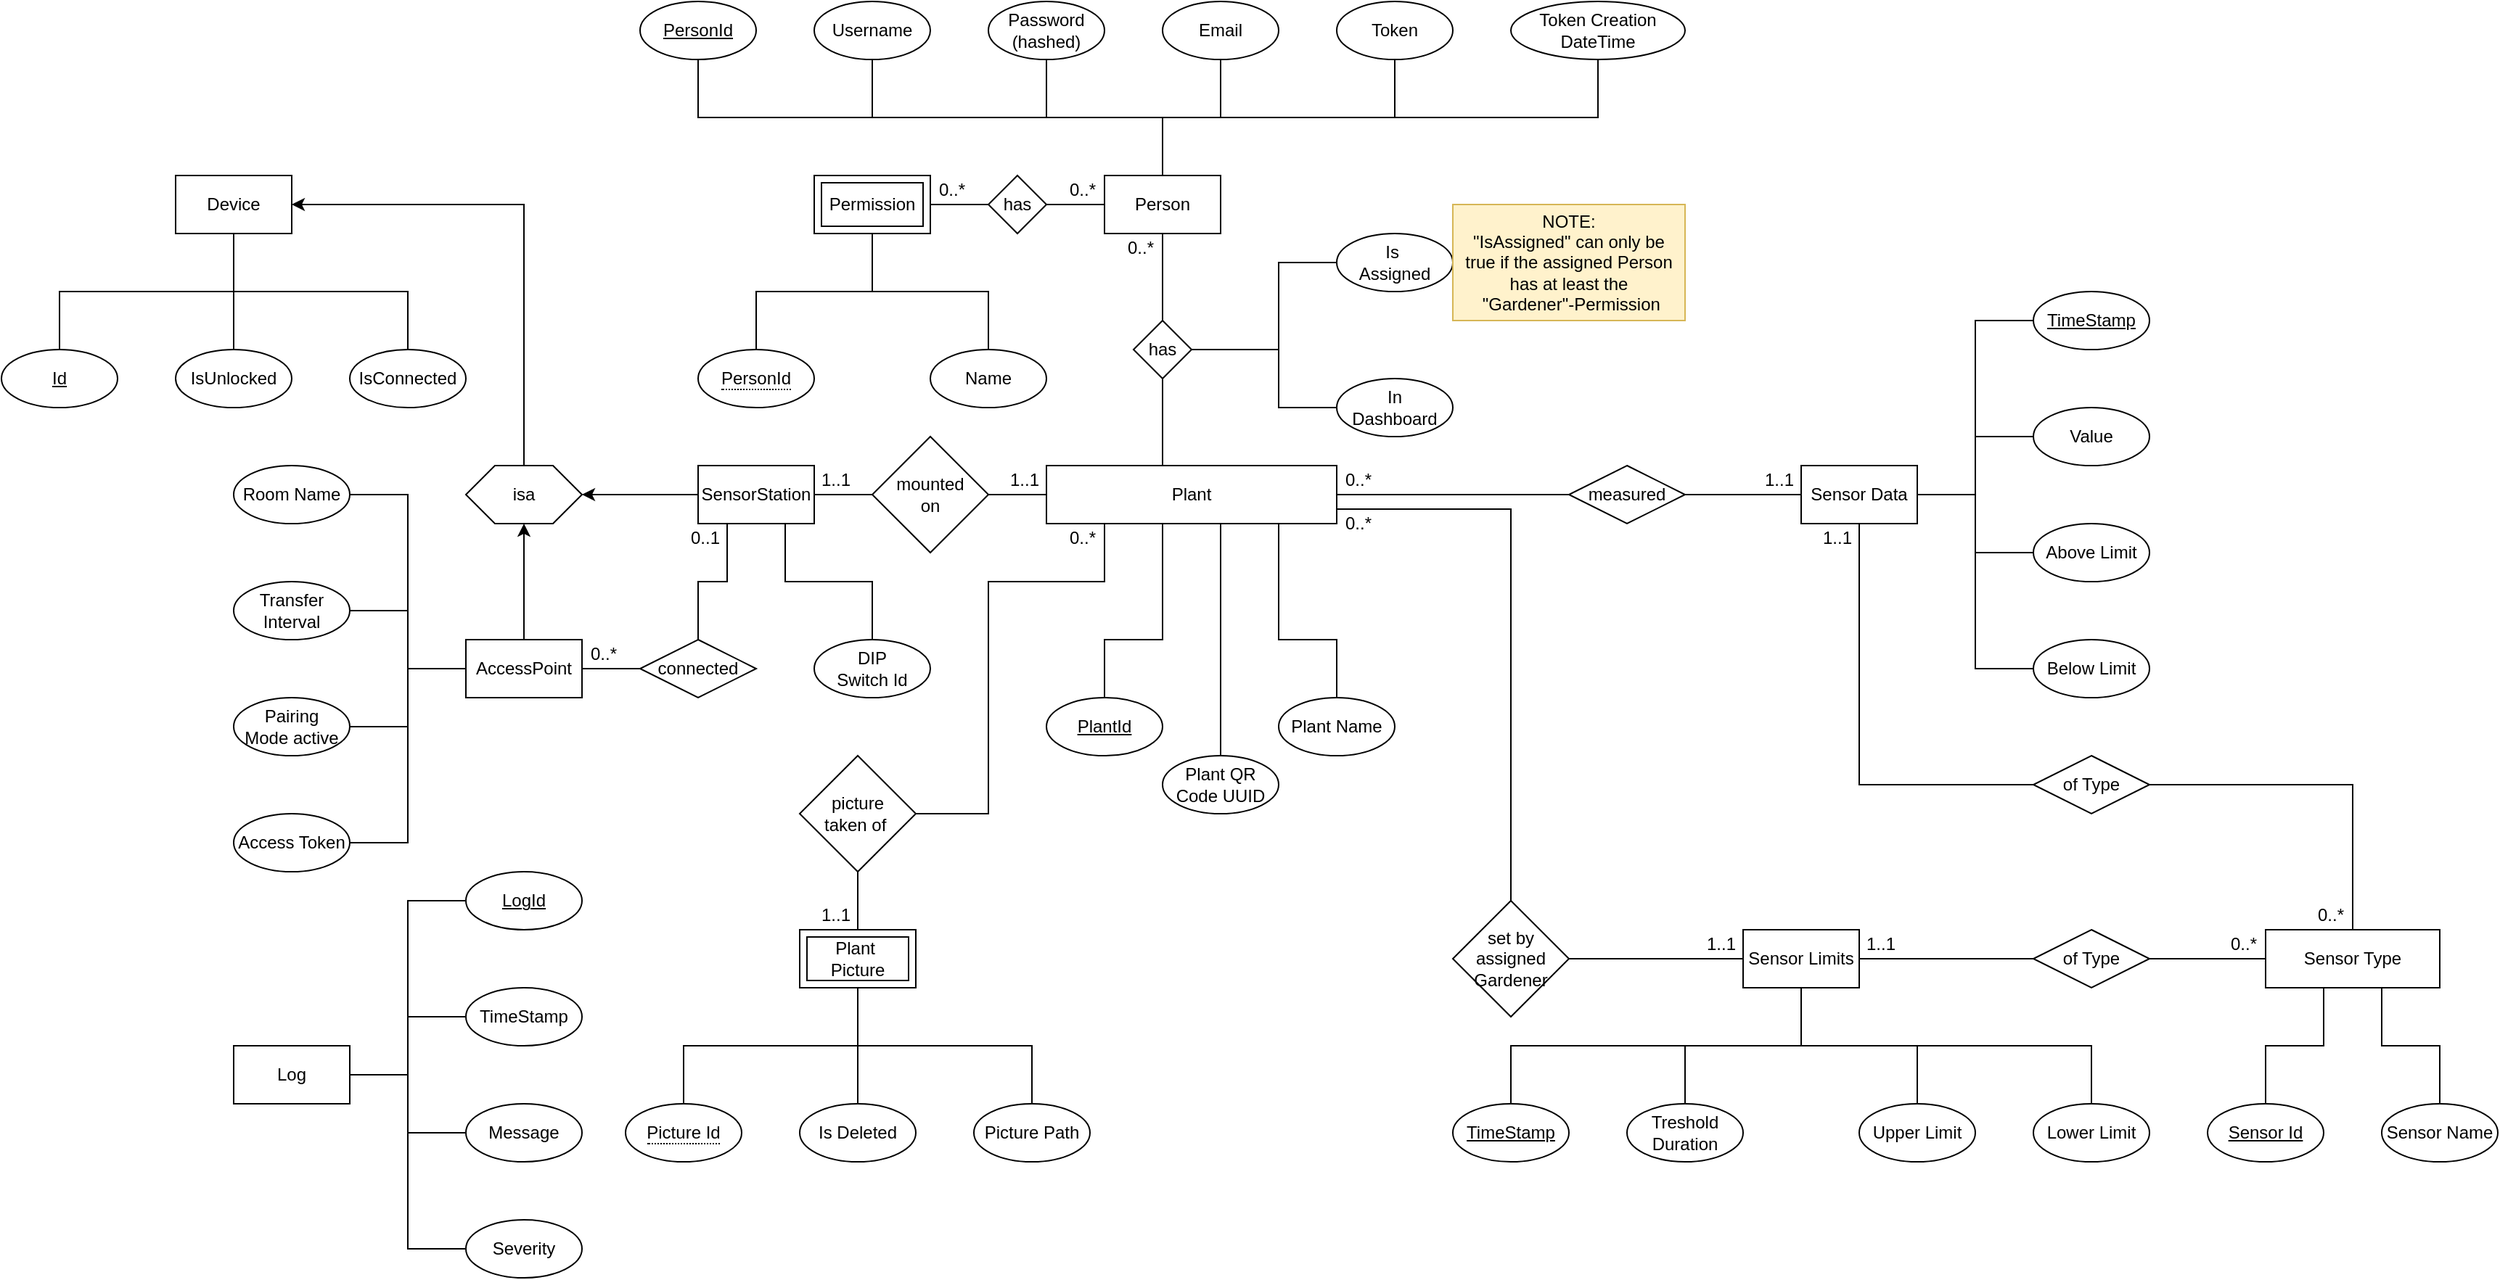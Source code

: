 <mxfile version="21.1.1" type="device">
  <diagram name="Seite-1" id="lxS8BS4AodN4LzezQ3yk">
    <mxGraphModel dx="3413" dy="1165" grid="1" gridSize="10" guides="1" tooltips="1" connect="1" arrows="1" fold="1" page="1" pageScale="1" pageWidth="1169" pageHeight="827" math="0" shadow="0">
      <root>
        <mxCell id="0" />
        <mxCell id="1" parent="0" />
        <mxCell id="h1ARGc5JBi5UPweIYLXY-11" style="edgeStyle=orthogonalEdgeStyle;rounded=0;orthogonalLoop=1;jettySize=auto;html=1;endArrow=none;endFill=0;" parent="1" source="h1ARGc5JBi5UPweIYLXY-1" target="h1ARGc5JBi5UPweIYLXY-2" edge="1">
          <mxGeometry relative="1" as="geometry">
            <Array as="points">
              <mxPoint x="400" y="160" />
              <mxPoint x="80" y="160" />
            </Array>
          </mxGeometry>
        </mxCell>
        <mxCell id="h1ARGc5JBi5UPweIYLXY-12" style="edgeStyle=orthogonalEdgeStyle;rounded=0;orthogonalLoop=1;jettySize=auto;html=1;endArrow=none;endFill=0;" parent="1" source="h1ARGc5JBi5UPweIYLXY-1" target="h1ARGc5JBi5UPweIYLXY-9" edge="1">
          <mxGeometry relative="1" as="geometry">
            <Array as="points">
              <mxPoint x="400" y="160" />
              <mxPoint x="200" y="160" />
            </Array>
          </mxGeometry>
        </mxCell>
        <mxCell id="h1ARGc5JBi5UPweIYLXY-13" style="edgeStyle=orthogonalEdgeStyle;rounded=0;orthogonalLoop=1;jettySize=auto;html=1;endArrow=none;endFill=0;" parent="1" source="h1ARGc5JBi5UPweIYLXY-1" target="h1ARGc5JBi5UPweIYLXY-10" edge="1">
          <mxGeometry relative="1" as="geometry" />
        </mxCell>
        <mxCell id="h1ARGc5JBi5UPweIYLXY-14" style="edgeStyle=orthogonalEdgeStyle;rounded=0;orthogonalLoop=1;jettySize=auto;html=1;endArrow=none;endFill=0;" parent="1" source="h1ARGc5JBi5UPweIYLXY-1" target="h1ARGc5JBi5UPweIYLXY-4" edge="1">
          <mxGeometry relative="1" as="geometry">
            <Array as="points">
              <mxPoint x="400" y="160" />
              <mxPoint x="560" y="160" />
            </Array>
          </mxGeometry>
        </mxCell>
        <mxCell id="h1ARGc5JBi5UPweIYLXY-15" style="edgeStyle=orthogonalEdgeStyle;rounded=0;orthogonalLoop=1;jettySize=auto;html=1;endArrow=none;endFill=0;" parent="1" source="h1ARGc5JBi5UPweIYLXY-1" target="h1ARGc5JBi5UPweIYLXY-5" edge="1">
          <mxGeometry relative="1" as="geometry">
            <Array as="points">
              <mxPoint x="400" y="160" />
              <mxPoint x="700" y="160" />
            </Array>
          </mxGeometry>
        </mxCell>
        <mxCell id="h1ARGc5JBi5UPweIYLXY-20" style="edgeStyle=orthogonalEdgeStyle;rounded=0;orthogonalLoop=1;jettySize=auto;html=1;endArrow=none;endFill=0;" parent="1" source="h1ARGc5JBi5UPweIYLXY-1" target="h1ARGc5JBi5UPweIYLXY-19" edge="1">
          <mxGeometry relative="1" as="geometry" />
        </mxCell>
        <mxCell id="h1ARGc5JBi5UPweIYLXY-63" style="edgeStyle=orthogonalEdgeStyle;rounded=0;orthogonalLoop=1;jettySize=auto;html=1;endArrow=none;endFill=0;" parent="1" source="h1ARGc5JBi5UPweIYLXY-1" target="h1ARGc5JBi5UPweIYLXY-62" edge="1">
          <mxGeometry relative="1" as="geometry" />
        </mxCell>
        <mxCell id="h1ARGc5JBi5UPweIYLXY-70" style="edgeStyle=orthogonalEdgeStyle;rounded=0;orthogonalLoop=1;jettySize=auto;html=1;endArrow=none;endFill=0;" parent="1" source="h1ARGc5JBi5UPweIYLXY-1" target="h1ARGc5JBi5UPweIYLXY-69" edge="1">
          <mxGeometry relative="1" as="geometry" />
        </mxCell>
        <mxCell id="h1ARGc5JBi5UPweIYLXY-1" value="Person" style="whiteSpace=wrap;html=1;align=center;" parent="1" vertex="1">
          <mxGeometry x="360" y="200" width="80" height="40" as="geometry" />
        </mxCell>
        <mxCell id="h1ARGc5JBi5UPweIYLXY-2" value="PersonId" style="ellipse;whiteSpace=wrap;html=1;align=center;fontStyle=4;" parent="1" vertex="1">
          <mxGeometry x="40" y="80" width="80" height="40" as="geometry" />
        </mxCell>
        <mxCell id="h1ARGc5JBi5UPweIYLXY-4" value="Token" style="ellipse;whiteSpace=wrap;html=1;align=center;" parent="1" vertex="1">
          <mxGeometry x="520" y="80" width="80" height="40" as="geometry" />
        </mxCell>
        <mxCell id="h1ARGc5JBi5UPweIYLXY-5" value="Token Creation&lt;br&gt;DateTime" style="ellipse;whiteSpace=wrap;html=1;align=center;" parent="1" vertex="1">
          <mxGeometry x="640" y="80" width="120" height="40" as="geometry" />
        </mxCell>
        <mxCell id="h1ARGc5JBi5UPweIYLXY-9" value="Username" style="ellipse;whiteSpace=wrap;html=1;align=center;" parent="1" vertex="1">
          <mxGeometry x="160" y="80" width="80" height="40" as="geometry" />
        </mxCell>
        <mxCell id="h1ARGc5JBi5UPweIYLXY-10" value="Password&lt;br&gt;(hashed)" style="ellipse;whiteSpace=wrap;html=1;align=center;" parent="1" vertex="1">
          <mxGeometry x="280" y="80" width="80" height="40" as="geometry" />
        </mxCell>
        <mxCell id="h1ARGc5JBi5UPweIYLXY-24" style="edgeStyle=orthogonalEdgeStyle;rounded=0;orthogonalLoop=1;jettySize=auto;html=1;endArrow=none;endFill=0;" parent="1" source="h1ARGc5JBi5UPweIYLXY-18" target="h1ARGc5JBi5UPweIYLXY-22" edge="1">
          <mxGeometry relative="1" as="geometry" />
        </mxCell>
        <mxCell id="h1ARGc5JBi5UPweIYLXY-25" style="edgeStyle=orthogonalEdgeStyle;rounded=0;orthogonalLoop=1;jettySize=auto;html=1;endArrow=none;endFill=0;" parent="1" source="h1ARGc5JBi5UPweIYLXY-18" target="h1ARGc5JBi5UPweIYLXY-23" edge="1">
          <mxGeometry relative="1" as="geometry" />
        </mxCell>
        <mxCell id="h1ARGc5JBi5UPweIYLXY-18" value="Permission" style="shape=ext;margin=3;double=1;whiteSpace=wrap;html=1;align=center;" parent="1" vertex="1">
          <mxGeometry x="160" y="200" width="80" height="40" as="geometry" />
        </mxCell>
        <mxCell id="h1ARGc5JBi5UPweIYLXY-21" style="edgeStyle=orthogonalEdgeStyle;rounded=0;orthogonalLoop=1;jettySize=auto;html=1;endArrow=none;endFill=0;" parent="1" source="h1ARGc5JBi5UPweIYLXY-19" target="h1ARGc5JBi5UPweIYLXY-18" edge="1">
          <mxGeometry relative="1" as="geometry" />
        </mxCell>
        <mxCell id="h1ARGc5JBi5UPweIYLXY-19" value="has" style="shape=rhombus;perimeter=rhombusPerimeter;whiteSpace=wrap;html=1;align=center;" parent="1" vertex="1">
          <mxGeometry x="280" y="200" width="40" height="40" as="geometry" />
        </mxCell>
        <mxCell id="h1ARGc5JBi5UPweIYLXY-22" value="&lt;span style=&quot;border-bottom: 1px dotted&quot;&gt;PersonId&lt;/span&gt;" style="ellipse;whiteSpace=wrap;html=1;align=center;" parent="1" vertex="1">
          <mxGeometry x="80" y="320" width="80" height="40" as="geometry" />
        </mxCell>
        <mxCell id="h1ARGc5JBi5UPweIYLXY-23" value="Name" style="ellipse;whiteSpace=wrap;html=1;align=center;" parent="1" vertex="1">
          <mxGeometry x="240" y="320" width="80" height="40" as="geometry" />
        </mxCell>
        <mxCell id="h1ARGc5JBi5UPweIYLXY-26" value="0..*" style="text;html=1;strokeColor=none;fillColor=none;align=center;verticalAlign=middle;whiteSpace=wrap;rounded=0;" parent="1" vertex="1">
          <mxGeometry x="240" y="200" width="30" height="20" as="geometry" />
        </mxCell>
        <mxCell id="h1ARGc5JBi5UPweIYLXY-27" value="0..*" style="text;html=1;strokeColor=none;fillColor=none;align=center;verticalAlign=middle;whiteSpace=wrap;rounded=0;" parent="1" vertex="1">
          <mxGeometry x="330" y="200" width="30" height="20" as="geometry" />
        </mxCell>
        <mxCell id="h1ARGc5JBi5UPweIYLXY-32" style="edgeStyle=orthogonalEdgeStyle;rounded=0;orthogonalLoop=1;jettySize=auto;html=1;endArrow=none;endFill=0;" parent="1" source="h1ARGc5JBi5UPweIYLXY-28" target="h1ARGc5JBi5UPweIYLXY-31" edge="1">
          <mxGeometry relative="1" as="geometry">
            <Array as="points">
              <mxPoint x="-120" y="820" />
              <mxPoint x="-120" y="700" />
            </Array>
          </mxGeometry>
        </mxCell>
        <mxCell id="h1ARGc5JBi5UPweIYLXY-33" style="edgeStyle=orthogonalEdgeStyle;rounded=0;orthogonalLoop=1;jettySize=auto;html=1;endArrow=none;endFill=0;" parent="1" source="h1ARGc5JBi5UPweIYLXY-28" target="h1ARGc5JBi5UPweIYLXY-29" edge="1">
          <mxGeometry relative="1" as="geometry" />
        </mxCell>
        <mxCell id="h1ARGc5JBi5UPweIYLXY-36" style="edgeStyle=orthogonalEdgeStyle;rounded=0;orthogonalLoop=1;jettySize=auto;html=1;endArrow=none;endFill=0;" parent="1" source="h1ARGc5JBi5UPweIYLXY-28" target="h1ARGc5JBi5UPweIYLXY-34" edge="1">
          <mxGeometry relative="1" as="geometry" />
        </mxCell>
        <mxCell id="h1ARGc5JBi5UPweIYLXY-37" style="edgeStyle=orthogonalEdgeStyle;rounded=0;orthogonalLoop=1;jettySize=auto;html=1;endArrow=none;endFill=0;" parent="1" source="h1ARGc5JBi5UPweIYLXY-28" target="h1ARGc5JBi5UPweIYLXY-35" edge="1">
          <mxGeometry relative="1" as="geometry">
            <Array as="points">
              <mxPoint x="-120" y="820" />
              <mxPoint x="-120" y="940" />
            </Array>
          </mxGeometry>
        </mxCell>
        <mxCell id="h1ARGc5JBi5UPweIYLXY-28" value="Log" style="whiteSpace=wrap;html=1;align=center;" parent="1" vertex="1">
          <mxGeometry x="-240" y="800" width="80" height="40" as="geometry" />
        </mxCell>
        <mxCell id="h1ARGc5JBi5UPweIYLXY-29" value="TimeStamp" style="ellipse;whiteSpace=wrap;html=1;align=center;" parent="1" vertex="1">
          <mxGeometry x="-80" y="760" width="80" height="40" as="geometry" />
        </mxCell>
        <mxCell id="h1ARGc5JBi5UPweIYLXY-31" value="LogId" style="ellipse;whiteSpace=wrap;html=1;align=center;fontStyle=4;" parent="1" vertex="1">
          <mxGeometry x="-80" y="680" width="80" height="40" as="geometry" />
        </mxCell>
        <mxCell id="h1ARGc5JBi5UPweIYLXY-34" value="Message" style="ellipse;whiteSpace=wrap;html=1;align=center;" parent="1" vertex="1">
          <mxGeometry x="-80" y="840" width="80" height="40" as="geometry" />
        </mxCell>
        <mxCell id="h1ARGc5JBi5UPweIYLXY-35" value="Severity" style="ellipse;whiteSpace=wrap;html=1;align=center;" parent="1" vertex="1">
          <mxGeometry x="-80" y="920" width="80" height="40" as="geometry" />
        </mxCell>
        <mxCell id="h1ARGc5JBi5UPweIYLXY-109" style="edgeStyle=orthogonalEdgeStyle;rounded=0;orthogonalLoop=1;jettySize=auto;html=1;" parent="1" source="h1ARGc5JBi5UPweIYLXY-39" target="h1ARGc5JBi5UPweIYLXY-99" edge="1">
          <mxGeometry relative="1" as="geometry">
            <Array as="points">
              <mxPoint x="-40" y="540" />
              <mxPoint x="-40" y="540" />
            </Array>
          </mxGeometry>
        </mxCell>
        <mxCell id="h1ARGc5JBi5UPweIYLXY-132" style="edgeStyle=orthogonalEdgeStyle;rounded=0;orthogonalLoop=1;jettySize=auto;html=1;endArrow=none;endFill=0;" parent="1" source="h1ARGc5JBi5UPweIYLXY-39" target="h1ARGc5JBi5UPweIYLXY-131" edge="1">
          <mxGeometry relative="1" as="geometry">
            <Array as="points">
              <mxPoint x="-120" y="540" />
              <mxPoint x="-120" y="420" />
            </Array>
          </mxGeometry>
        </mxCell>
        <mxCell id="Ecq4Yy1oojLo3dx7XNTh-6" style="edgeStyle=orthogonalEdgeStyle;rounded=0;orthogonalLoop=1;jettySize=auto;html=1;endArrow=none;endFill=0;" edge="1" parent="1" source="h1ARGc5JBi5UPweIYLXY-39" target="Ecq4Yy1oojLo3dx7XNTh-5">
          <mxGeometry relative="1" as="geometry">
            <Array as="points">
              <mxPoint x="-120" y="540" />
              <mxPoint x="-120" y="660" />
            </Array>
          </mxGeometry>
        </mxCell>
        <mxCell id="h1ARGc5JBi5UPweIYLXY-39" value="AccessPoint" style="whiteSpace=wrap;html=1;align=center;" parent="1" vertex="1">
          <mxGeometry x="-80" y="520" width="80" height="40" as="geometry" />
        </mxCell>
        <mxCell id="h1ARGc5JBi5UPweIYLXY-102" style="edgeStyle=orthogonalEdgeStyle;rounded=0;orthogonalLoop=1;jettySize=auto;html=1;" parent="1" source="h1ARGc5JBi5UPweIYLXY-42" target="h1ARGc5JBi5UPweIYLXY-99" edge="1">
          <mxGeometry relative="1" as="geometry" />
        </mxCell>
        <mxCell id="h1ARGc5JBi5UPweIYLXY-42" value="SensorStation" style="whiteSpace=wrap;html=1;align=center;" parent="1" vertex="1">
          <mxGeometry x="80" y="400" width="80" height="40" as="geometry" />
        </mxCell>
        <mxCell id="h1ARGc5JBi5UPweIYLXY-120" style="edgeStyle=orthogonalEdgeStyle;rounded=0;orthogonalLoop=1;jettySize=auto;html=1;endArrow=none;endFill=0;" parent="1" source="h1ARGc5JBi5UPweIYLXY-39" target="h1ARGc5JBi5UPweIYLXY-119" edge="1">
          <mxGeometry relative="1" as="geometry">
            <Array as="points">
              <mxPoint x="40" y="540" />
              <mxPoint x="40" y="540" />
            </Array>
          </mxGeometry>
        </mxCell>
        <mxCell id="h1ARGc5JBi5UPweIYLXY-52" style="edgeStyle=orthogonalEdgeStyle;rounded=0;orthogonalLoop=1;jettySize=auto;html=1;endArrow=none;endFill=0;" parent="1" source="h1ARGc5JBi5UPweIYLXY-48" target="h1ARGc5JBi5UPweIYLXY-51" edge="1">
          <mxGeometry relative="1" as="geometry">
            <Array as="points">
              <mxPoint x="400" y="520" />
              <mxPoint x="360" y="520" />
            </Array>
          </mxGeometry>
        </mxCell>
        <mxCell id="h1ARGc5JBi5UPweIYLXY-55" style="edgeStyle=orthogonalEdgeStyle;rounded=0;orthogonalLoop=1;jettySize=auto;html=1;endArrow=none;endFill=0;" parent="1" source="h1ARGc5JBi5UPweIYLXY-48" target="h1ARGc5JBi5UPweIYLXY-53" edge="1">
          <mxGeometry relative="1" as="geometry">
            <Array as="points">
              <mxPoint x="360" y="480" />
              <mxPoint x="280" y="480" />
              <mxPoint x="280" y="640" />
            </Array>
          </mxGeometry>
        </mxCell>
        <mxCell id="h1ARGc5JBi5UPweIYLXY-80" style="edgeStyle=orthogonalEdgeStyle;rounded=0;orthogonalLoop=1;jettySize=auto;html=1;endArrow=none;endFill=0;" parent="1" source="h1ARGc5JBi5UPweIYLXY-48" target="h1ARGc5JBi5UPweIYLXY-79" edge="1">
          <mxGeometry relative="1" as="geometry" />
        </mxCell>
        <mxCell id="h1ARGc5JBi5UPweIYLXY-160" style="edgeStyle=orthogonalEdgeStyle;rounded=0;orthogonalLoop=1;jettySize=auto;html=1;endArrow=none;endFill=0;" parent="1" source="h1ARGc5JBi5UPweIYLXY-48" target="h1ARGc5JBi5UPweIYLXY-158" edge="1">
          <mxGeometry relative="1" as="geometry">
            <Array as="points">
              <mxPoint x="640" y="430" />
            </Array>
          </mxGeometry>
        </mxCell>
        <mxCell id="2n7OZ8UoaoI5-d7Xt1co-2" style="edgeStyle=orthogonalEdgeStyle;rounded=0;orthogonalLoop=1;jettySize=auto;html=1;endArrow=none;endFill=0;" parent="1" source="h1ARGc5JBi5UPweIYLXY-48" target="2n7OZ8UoaoI5-d7Xt1co-1" edge="1">
          <mxGeometry relative="1" as="geometry">
            <Array as="points">
              <mxPoint x="480" y="520" />
              <mxPoint x="520" y="520" />
            </Array>
          </mxGeometry>
        </mxCell>
        <mxCell id="Ecq4Yy1oojLo3dx7XNTh-10" style="edgeStyle=orthogonalEdgeStyle;rounded=0;orthogonalLoop=1;jettySize=auto;html=1;endArrow=none;endFill=0;" edge="1" parent="1" source="h1ARGc5JBi5UPweIYLXY-48" target="Ecq4Yy1oojLo3dx7XNTh-9">
          <mxGeometry relative="1" as="geometry">
            <Array as="points">
              <mxPoint x="440" y="480" />
              <mxPoint x="440" y="480" />
            </Array>
          </mxGeometry>
        </mxCell>
        <mxCell id="h1ARGc5JBi5UPweIYLXY-48" value="Plant" style="whiteSpace=wrap;html=1;align=center;" parent="1" vertex="1">
          <mxGeometry x="320" y="400" width="200" height="40" as="geometry" />
        </mxCell>
        <mxCell id="h1ARGc5JBi5UPweIYLXY-59" style="edgeStyle=orthogonalEdgeStyle;rounded=0;orthogonalLoop=1;jettySize=auto;html=1;endArrow=none;endFill=0;" parent="1" source="h1ARGc5JBi5UPweIYLXY-49" target="h1ARGc5JBi5UPweIYLXY-57" edge="1">
          <mxGeometry relative="1" as="geometry">
            <Array as="points">
              <mxPoint x="190" y="800" />
              <mxPoint x="70" y="800" />
            </Array>
          </mxGeometry>
        </mxCell>
        <mxCell id="h1ARGc5JBi5UPweIYLXY-60" style="edgeStyle=orthogonalEdgeStyle;rounded=0;orthogonalLoop=1;jettySize=auto;html=1;endArrow=none;endFill=0;" parent="1" source="h1ARGc5JBi5UPweIYLXY-49" target="h1ARGc5JBi5UPweIYLXY-58" edge="1">
          <mxGeometry relative="1" as="geometry" />
        </mxCell>
        <mxCell id="h1ARGc5JBi5UPweIYLXY-64" style="edgeStyle=orthogonalEdgeStyle;rounded=0;orthogonalLoop=1;jettySize=auto;html=1;endArrow=none;endFill=0;" parent="1" source="h1ARGc5JBi5UPweIYLXY-49" target="h1ARGc5JBi5UPweIYLXY-61" edge="1">
          <mxGeometry relative="1" as="geometry">
            <Array as="points">
              <mxPoint x="190" y="800" />
              <mxPoint x="310" y="800" />
            </Array>
          </mxGeometry>
        </mxCell>
        <mxCell id="h1ARGc5JBi5UPweIYLXY-49" value="Plant&amp;nbsp;&lt;br&gt;Picture" style="shape=ext;margin=3;double=1;whiteSpace=wrap;html=1;align=center;" parent="1" vertex="1">
          <mxGeometry x="150" y="720" width="80" height="40" as="geometry" />
        </mxCell>
        <mxCell id="h1ARGc5JBi5UPweIYLXY-51" value="PlantId" style="ellipse;whiteSpace=wrap;html=1;align=center;fontStyle=4;" parent="1" vertex="1">
          <mxGeometry x="320" y="560" width="80" height="40" as="geometry" />
        </mxCell>
        <mxCell id="h1ARGc5JBi5UPweIYLXY-54" style="edgeStyle=orthogonalEdgeStyle;rounded=0;orthogonalLoop=1;jettySize=auto;html=1;endArrow=none;endFill=0;" parent="1" source="h1ARGc5JBi5UPweIYLXY-53" target="h1ARGc5JBi5UPweIYLXY-49" edge="1">
          <mxGeometry relative="1" as="geometry" />
        </mxCell>
        <mxCell id="h1ARGc5JBi5UPweIYLXY-53" value="picture&lt;br&gt;taken of&amp;nbsp;" style="shape=rhombus;perimeter=rhombusPerimeter;whiteSpace=wrap;html=1;align=center;" parent="1" vertex="1">
          <mxGeometry x="150" y="600" width="80" height="80" as="geometry" />
        </mxCell>
        <mxCell id="h1ARGc5JBi5UPweIYLXY-57" value="&lt;span style=&quot;border-bottom: 1px dotted&quot;&gt;Picture Id&lt;/span&gt;" style="ellipse;whiteSpace=wrap;html=1;align=center;" parent="1" vertex="1">
          <mxGeometry x="30" y="840" width="80" height="40" as="geometry" />
        </mxCell>
        <mxCell id="h1ARGc5JBi5UPweIYLXY-58" value="Is Deleted" style="ellipse;whiteSpace=wrap;html=1;align=center;" parent="1" vertex="1">
          <mxGeometry x="150" y="840" width="80" height="40" as="geometry" />
        </mxCell>
        <mxCell id="h1ARGc5JBi5UPweIYLXY-61" value="Picture Path" style="ellipse;whiteSpace=wrap;html=1;align=center;" parent="1" vertex="1">
          <mxGeometry x="270" y="840" width="80" height="40" as="geometry" />
        </mxCell>
        <mxCell id="h1ARGc5JBi5UPweIYLXY-62" value="Email" style="ellipse;whiteSpace=wrap;html=1;align=center;" parent="1" vertex="1">
          <mxGeometry x="400" y="80" width="80" height="40" as="geometry" />
        </mxCell>
        <mxCell id="h1ARGc5JBi5UPweIYLXY-65" value="1..1" style="text;html=1;strokeColor=none;fillColor=none;align=center;verticalAlign=middle;whiteSpace=wrap;rounded=0;" parent="1" vertex="1">
          <mxGeometry x="160" y="700" width="30" height="20" as="geometry" />
        </mxCell>
        <mxCell id="h1ARGc5JBi5UPweIYLXY-66" value="0..*" style="text;html=1;strokeColor=none;fillColor=none;align=center;verticalAlign=middle;whiteSpace=wrap;rounded=0;" parent="1" vertex="1">
          <mxGeometry x="330" y="440" width="30" height="20" as="geometry" />
        </mxCell>
        <mxCell id="h1ARGc5JBi5UPweIYLXY-71" style="edgeStyle=orthogonalEdgeStyle;rounded=0;orthogonalLoop=1;jettySize=auto;html=1;endArrow=none;endFill=0;" parent="1" source="h1ARGc5JBi5UPweIYLXY-69" target="h1ARGc5JBi5UPweIYLXY-48" edge="1">
          <mxGeometry relative="1" as="geometry">
            <Array as="points">
              <mxPoint x="400" y="380" />
              <mxPoint x="400" y="380" />
            </Array>
          </mxGeometry>
        </mxCell>
        <mxCell id="h1ARGc5JBi5UPweIYLXY-77" style="edgeStyle=orthogonalEdgeStyle;rounded=0;orthogonalLoop=1;jettySize=auto;html=1;endArrow=none;endFill=0;" parent="1" source="h1ARGc5JBi5UPweIYLXY-69" target="h1ARGc5JBi5UPweIYLXY-75" edge="1">
          <mxGeometry relative="1" as="geometry">
            <Array as="points">
              <mxPoint x="480" y="320" />
              <mxPoint x="480" y="260" />
            </Array>
          </mxGeometry>
        </mxCell>
        <mxCell id="h1ARGc5JBi5UPweIYLXY-78" style="edgeStyle=orthogonalEdgeStyle;rounded=0;orthogonalLoop=1;jettySize=auto;html=1;endArrow=none;endFill=0;" parent="1" source="h1ARGc5JBi5UPweIYLXY-69" target="h1ARGc5JBi5UPweIYLXY-74" edge="1">
          <mxGeometry relative="1" as="geometry">
            <Array as="points">
              <mxPoint x="480" y="320" />
              <mxPoint x="480" y="360" />
            </Array>
          </mxGeometry>
        </mxCell>
        <mxCell id="h1ARGc5JBi5UPweIYLXY-69" value="has" style="shape=rhombus;perimeter=rhombusPerimeter;whiteSpace=wrap;html=1;align=center;" parent="1" vertex="1">
          <mxGeometry x="380" y="300" width="40" height="40" as="geometry" />
        </mxCell>
        <mxCell id="h1ARGc5JBi5UPweIYLXY-72" value="0..*" style="text;html=1;strokeColor=none;fillColor=none;align=center;verticalAlign=middle;whiteSpace=wrap;rounded=0;" parent="1" vertex="1">
          <mxGeometry x="370" y="240" width="30" height="20" as="geometry" />
        </mxCell>
        <mxCell id="h1ARGc5JBi5UPweIYLXY-74" value="In &lt;br&gt;Dashboard" style="ellipse;whiteSpace=wrap;html=1;align=center;" parent="1" vertex="1">
          <mxGeometry x="520" y="340" width="80" height="40" as="geometry" />
        </mxCell>
        <mxCell id="h1ARGc5JBi5UPweIYLXY-75" value="Is&amp;nbsp;&lt;br&gt;Assigned" style="ellipse;whiteSpace=wrap;html=1;align=center;" parent="1" vertex="1">
          <mxGeometry x="520" y="240" width="80" height="40" as="geometry" />
        </mxCell>
        <mxCell id="h1ARGc5JBi5UPweIYLXY-76" value="NOTE: &lt;br&gt;&quot;IsAssigned&quot; can only be &lt;br&gt;true if the assigned Person&lt;br&gt;has at least the&lt;br&gt;&amp;nbsp;&quot;Gardener&quot;-Permission" style="text;html=1;strokeColor=#d6b656;fillColor=#fff2cc;align=center;verticalAlign=middle;whiteSpace=wrap;rounded=0;" parent="1" vertex="1">
          <mxGeometry x="600" y="220" width="160" height="80" as="geometry" />
        </mxCell>
        <mxCell id="h1ARGc5JBi5UPweIYLXY-81" style="edgeStyle=orthogonalEdgeStyle;rounded=0;orthogonalLoop=1;jettySize=auto;html=1;endArrow=none;endFill=0;" parent="1" source="h1ARGc5JBi5UPweIYLXY-79" target="h1ARGc5JBi5UPweIYLXY-42" edge="1">
          <mxGeometry relative="1" as="geometry" />
        </mxCell>
        <mxCell id="h1ARGc5JBi5UPweIYLXY-79" value="mounted &lt;br&gt;on" style="shape=rhombus;perimeter=rhombusPerimeter;whiteSpace=wrap;html=1;align=center;" parent="1" vertex="1">
          <mxGeometry x="200" y="380" width="80" height="80" as="geometry" />
        </mxCell>
        <mxCell id="h1ARGc5JBi5UPweIYLXY-82" value="1..1" style="text;html=1;strokeColor=none;fillColor=none;align=center;verticalAlign=middle;whiteSpace=wrap;rounded=0;" parent="1" vertex="1">
          <mxGeometry x="290" y="400" width="30" height="20" as="geometry" />
        </mxCell>
        <mxCell id="h1ARGc5JBi5UPweIYLXY-83" value="1..1" style="text;html=1;strokeColor=none;fillColor=none;align=center;verticalAlign=middle;whiteSpace=wrap;rounded=0;" parent="1" vertex="1">
          <mxGeometry x="160" y="400" width="30" height="20" as="geometry" />
        </mxCell>
        <mxCell id="h1ARGc5JBi5UPweIYLXY-91" style="edgeStyle=orthogonalEdgeStyle;rounded=0;orthogonalLoop=1;jettySize=auto;html=1;endArrow=none;endFill=0;" parent="1" source="h1ARGc5JBi5UPweIYLXY-89" target="h1ARGc5JBi5UPweIYLXY-90" edge="1">
          <mxGeometry relative="1" as="geometry">
            <Array as="points">
              <mxPoint x="-240" y="280" />
              <mxPoint x="-360" y="280" />
            </Array>
          </mxGeometry>
        </mxCell>
        <mxCell id="h1ARGc5JBi5UPweIYLXY-93" style="edgeStyle=orthogonalEdgeStyle;rounded=0;orthogonalLoop=1;jettySize=auto;html=1;endArrow=none;endFill=0;" parent="1" source="h1ARGc5JBi5UPweIYLXY-89" target="h1ARGc5JBi5UPweIYLXY-92" edge="1">
          <mxGeometry relative="1" as="geometry">
            <Array as="points">
              <mxPoint x="-240" y="260" />
              <mxPoint x="-240" y="260" />
            </Array>
          </mxGeometry>
        </mxCell>
        <mxCell id="Q1EBTZjCYvFg1EEVfm0S-44" style="edgeStyle=orthogonalEdgeStyle;rounded=0;orthogonalLoop=1;jettySize=auto;html=1;endArrow=none;endFill=0;" parent="1" source="h1ARGc5JBi5UPweIYLXY-89" target="Q1EBTZjCYvFg1EEVfm0S-43" edge="1">
          <mxGeometry relative="1" as="geometry">
            <Array as="points">
              <mxPoint x="-240" y="280" />
              <mxPoint x="-120" y="280" />
            </Array>
          </mxGeometry>
        </mxCell>
        <mxCell id="h1ARGc5JBi5UPweIYLXY-89" value="Device" style="whiteSpace=wrap;html=1;align=center;" parent="1" vertex="1">
          <mxGeometry x="-280" y="200" width="80" height="40" as="geometry" />
        </mxCell>
        <mxCell id="h1ARGc5JBi5UPweIYLXY-90" value="Id" style="ellipse;whiteSpace=wrap;html=1;align=center;fontStyle=4;" parent="1" vertex="1">
          <mxGeometry x="-400" y="320" width="80" height="40" as="geometry" />
        </mxCell>
        <mxCell id="h1ARGc5JBi5UPweIYLXY-92" value="IsUnlocked" style="ellipse;whiteSpace=wrap;html=1;align=center;" parent="1" vertex="1">
          <mxGeometry x="-280" y="320" width="80" height="40" as="geometry" />
        </mxCell>
        <mxCell id="h1ARGc5JBi5UPweIYLXY-103" style="edgeStyle=orthogonalEdgeStyle;rounded=0;orthogonalLoop=1;jettySize=auto;html=1;" parent="1" source="h1ARGc5JBi5UPweIYLXY-99" target="h1ARGc5JBi5UPweIYLXY-89" edge="1">
          <mxGeometry relative="1" as="geometry">
            <Array as="points">
              <mxPoint x="-40" y="220" />
            </Array>
          </mxGeometry>
        </mxCell>
        <mxCell id="h1ARGc5JBi5UPweIYLXY-99" value="isa" style="shape=hexagon;perimeter=hexagonPerimeter2;whiteSpace=wrap;html=1;fixedSize=1;" parent="1" vertex="1">
          <mxGeometry x="-80" y="400" width="80" height="40" as="geometry" />
        </mxCell>
        <mxCell id="h1ARGc5JBi5UPweIYLXY-121" style="edgeStyle=orthogonalEdgeStyle;rounded=0;orthogonalLoop=1;jettySize=auto;html=1;endArrow=none;endFill=0;" parent="1" source="h1ARGc5JBi5UPweIYLXY-119" target="h1ARGc5JBi5UPweIYLXY-42" edge="1">
          <mxGeometry relative="1" as="geometry">
            <Array as="points">
              <mxPoint x="80" y="480" />
              <mxPoint x="100" y="480" />
            </Array>
          </mxGeometry>
        </mxCell>
        <mxCell id="h1ARGc5JBi5UPweIYLXY-119" value="connected" style="shape=rhombus;perimeter=rhombusPerimeter;whiteSpace=wrap;html=1;align=center;" parent="1" vertex="1">
          <mxGeometry x="40" y="520" width="80" height="40" as="geometry" />
        </mxCell>
        <mxCell id="h1ARGc5JBi5UPweIYLXY-123" value="0..1" style="text;html=1;strokeColor=none;fillColor=none;align=center;verticalAlign=middle;whiteSpace=wrap;rounded=0;" parent="1" vertex="1">
          <mxGeometry x="70" y="440" width="30" height="20" as="geometry" />
        </mxCell>
        <mxCell id="h1ARGc5JBi5UPweIYLXY-124" value="0..*" style="text;html=1;strokeColor=none;fillColor=none;align=center;verticalAlign=middle;whiteSpace=wrap;rounded=0;" parent="1" vertex="1">
          <mxGeometry y="520" width="30" height="20" as="geometry" />
        </mxCell>
        <mxCell id="h1ARGc5JBi5UPweIYLXY-129" style="edgeStyle=orthogonalEdgeStyle;rounded=0;orthogonalLoop=1;jettySize=auto;html=1;endArrow=none;endFill=0;" parent="1" source="h1ARGc5JBi5UPweIYLXY-128" target="h1ARGc5JBi5UPweIYLXY-39" edge="1">
          <mxGeometry relative="1" as="geometry">
            <Array as="points">
              <mxPoint x="-120" y="500" />
              <mxPoint x="-120" y="540" />
            </Array>
          </mxGeometry>
        </mxCell>
        <mxCell id="h1ARGc5JBi5UPweIYLXY-128" value="Transfer &lt;br&gt;Interval" style="ellipse;whiteSpace=wrap;html=1;align=center;" parent="1" vertex="1">
          <mxGeometry x="-240" y="480" width="80" height="40" as="geometry" />
        </mxCell>
        <mxCell id="h1ARGc5JBi5UPweIYLXY-131" value="Room Name" style="ellipse;whiteSpace=wrap;html=1;align=center;" parent="1" vertex="1">
          <mxGeometry x="-240" y="400" width="80" height="40" as="geometry" />
        </mxCell>
        <mxCell id="h1ARGc5JBi5UPweIYLXY-134" style="edgeStyle=orthogonalEdgeStyle;rounded=0;orthogonalLoop=1;jettySize=auto;html=1;endArrow=none;endFill=0;" parent="1" source="h1ARGc5JBi5UPweIYLXY-133" target="h1ARGc5JBi5UPweIYLXY-39" edge="1">
          <mxGeometry relative="1" as="geometry">
            <Array as="points">
              <mxPoint x="-120" y="580" />
              <mxPoint x="-120" y="540" />
            </Array>
          </mxGeometry>
        </mxCell>
        <mxCell id="h1ARGc5JBi5UPweIYLXY-133" value="Pairing &lt;br&gt;Mode&amp;nbsp;active" style="ellipse;whiteSpace=wrap;html=1;align=center;" parent="1" vertex="1">
          <mxGeometry x="-240" y="560" width="80" height="40" as="geometry" />
        </mxCell>
        <mxCell id="h1ARGc5JBi5UPweIYLXY-157" style="edgeStyle=orthogonalEdgeStyle;rounded=0;orthogonalLoop=1;jettySize=auto;html=1;endArrow=none;endFill=0;" parent="1" source="h1ARGc5JBi5UPweIYLXY-155" target="h1ARGc5JBi5UPweIYLXY-48" edge="1">
          <mxGeometry relative="1" as="geometry">
            <Array as="points">
              <mxPoint x="680" y="410" />
            </Array>
          </mxGeometry>
        </mxCell>
        <mxCell id="E65wizZixqAyCr6HIl6B-15" style="edgeStyle=orthogonalEdgeStyle;rounded=0;orthogonalLoop=1;jettySize=auto;html=1;endArrow=none;endFill=0;" parent="1" source="h1ARGc5JBi5UPweIYLXY-155" target="E65wizZixqAyCr6HIl6B-8" edge="1">
          <mxGeometry relative="1" as="geometry" />
        </mxCell>
        <mxCell id="h1ARGc5JBi5UPweIYLXY-155" value="measured" style="shape=rhombus;perimeter=rhombusPerimeter;whiteSpace=wrap;html=1;align=center;" parent="1" vertex="1">
          <mxGeometry x="680" y="400" width="80" height="40" as="geometry" />
        </mxCell>
        <mxCell id="E65wizZixqAyCr6HIl6B-7" style="edgeStyle=orthogonalEdgeStyle;rounded=0;orthogonalLoop=1;jettySize=auto;html=1;endArrow=none;endFill=0;" parent="1" source="h1ARGc5JBi5UPweIYLXY-158" target="E65wizZixqAyCr6HIl6B-6" edge="1">
          <mxGeometry relative="1" as="geometry" />
        </mxCell>
        <mxCell id="h1ARGc5JBi5UPweIYLXY-158" value="set by&lt;br&gt;assigned&lt;br&gt;Gardener" style="shape=rhombus;perimeter=rhombusPerimeter;whiteSpace=wrap;html=1;align=center;" parent="1" vertex="1">
          <mxGeometry x="600" y="700" width="80" height="80" as="geometry" />
        </mxCell>
        <mxCell id="h1ARGc5JBi5UPweIYLXY-161" value="0..*" style="text;html=1;strokeColor=none;fillColor=none;align=center;verticalAlign=middle;whiteSpace=wrap;rounded=0;" parent="1" vertex="1">
          <mxGeometry x="520" y="430" width="30" height="20" as="geometry" />
        </mxCell>
        <mxCell id="h1ARGc5JBi5UPweIYLXY-162" value="0..*" style="text;html=1;strokeColor=none;fillColor=none;align=center;verticalAlign=middle;whiteSpace=wrap;rounded=0;" parent="1" vertex="1">
          <mxGeometry x="520" y="400" width="30" height="20" as="geometry" />
        </mxCell>
        <mxCell id="Q1EBTZjCYvFg1EEVfm0S-43" value="IsConnected" style="ellipse;whiteSpace=wrap;html=1;align=center;" parent="1" vertex="1">
          <mxGeometry x="-160" y="320" width="80" height="40" as="geometry" />
        </mxCell>
        <mxCell id="W0FDbkdxKVuGijY4c0zY-2" style="edgeStyle=orthogonalEdgeStyle;rounded=0;orthogonalLoop=1;jettySize=auto;html=1;endArrow=none;endFill=0;" parent="1" source="W0FDbkdxKVuGijY4c0zY-1" target="h1ARGc5JBi5UPweIYLXY-42" edge="1">
          <mxGeometry relative="1" as="geometry">
            <Array as="points">
              <mxPoint x="200" y="480" />
              <mxPoint x="140" y="480" />
            </Array>
          </mxGeometry>
        </mxCell>
        <mxCell id="W0FDbkdxKVuGijY4c0zY-1" value="DIP &lt;br&gt;Switch Id" style="ellipse;whiteSpace=wrap;html=1;align=center;" parent="1" vertex="1">
          <mxGeometry x="160" y="520" width="80" height="40" as="geometry" />
        </mxCell>
        <mxCell id="E65wizZixqAyCr6HIl6B-3" style="edgeStyle=orthogonalEdgeStyle;rounded=0;orthogonalLoop=1;jettySize=auto;html=1;endArrow=none;endFill=0;" parent="1" source="E65wizZixqAyCr6HIl6B-1" target="E65wizZixqAyCr6HIl6B-2" edge="1">
          <mxGeometry relative="1" as="geometry">
            <Array as="points">
              <mxPoint x="1200" y="800" />
              <mxPoint x="1160" y="800" />
            </Array>
          </mxGeometry>
        </mxCell>
        <mxCell id="E65wizZixqAyCr6HIl6B-5" style="edgeStyle=orthogonalEdgeStyle;rounded=0;orthogonalLoop=1;jettySize=auto;html=1;endArrow=none;endFill=0;" parent="1" source="E65wizZixqAyCr6HIl6B-1" target="E65wizZixqAyCr6HIl6B-4" edge="1">
          <mxGeometry relative="1" as="geometry">
            <Array as="points">
              <mxPoint x="1240" y="800" />
              <mxPoint x="1280" y="800" />
            </Array>
          </mxGeometry>
        </mxCell>
        <mxCell id="E65wizZixqAyCr6HIl6B-1" value="Sensor Type" style="whiteSpace=wrap;html=1;align=center;" parent="1" vertex="1">
          <mxGeometry x="1160" y="720" width="120" height="40" as="geometry" />
        </mxCell>
        <mxCell id="E65wizZixqAyCr6HIl6B-2" value="Sensor Id" style="ellipse;whiteSpace=wrap;html=1;align=center;fontStyle=4;" parent="1" vertex="1">
          <mxGeometry x="1120" y="840" width="80" height="40" as="geometry" />
        </mxCell>
        <mxCell id="E65wizZixqAyCr6HIl6B-4" value="Sensor Name" style="ellipse;whiteSpace=wrap;html=1;align=center;" parent="1" vertex="1">
          <mxGeometry x="1240" y="840" width="80" height="40" as="geometry" />
        </mxCell>
        <mxCell id="E65wizZixqAyCr6HIl6B-14" style="edgeStyle=orthogonalEdgeStyle;rounded=0;orthogonalLoop=1;jettySize=auto;html=1;endArrow=none;endFill=0;" parent="1" source="E65wizZixqAyCr6HIl6B-6" target="E65wizZixqAyCr6HIl6B-11" edge="1">
          <mxGeometry relative="1" as="geometry">
            <Array as="points">
              <mxPoint x="840" y="800" />
              <mxPoint x="640" y="800" />
            </Array>
          </mxGeometry>
        </mxCell>
        <mxCell id="E65wizZixqAyCr6HIl6B-18" style="edgeStyle=orthogonalEdgeStyle;rounded=0;orthogonalLoop=1;jettySize=auto;html=1;endArrow=none;endFill=0;" parent="1" source="E65wizZixqAyCr6HIl6B-6" target="E65wizZixqAyCr6HIl6B-20" edge="1">
          <mxGeometry relative="1" as="geometry">
            <mxPoint x="760.0" y="921" as="targetPoint" />
            <Array as="points">
              <mxPoint x="840" y="800" />
              <mxPoint x="920" y="800" />
            </Array>
          </mxGeometry>
        </mxCell>
        <mxCell id="E65wizZixqAyCr6HIl6B-19" style="edgeStyle=orthogonalEdgeStyle;rounded=0;orthogonalLoop=1;jettySize=auto;html=1;endArrow=none;endFill=0;" parent="1" source="E65wizZixqAyCr6HIl6B-6" target="E65wizZixqAyCr6HIl6B-21" edge="1">
          <mxGeometry relative="1" as="geometry">
            <mxPoint x="990" y="820" as="targetPoint" />
            <Array as="points">
              <mxPoint x="840" y="800" />
              <mxPoint x="1040" y="800" />
            </Array>
          </mxGeometry>
        </mxCell>
        <mxCell id="E65wizZixqAyCr6HIl6B-24" style="edgeStyle=orthogonalEdgeStyle;rounded=0;orthogonalLoop=1;jettySize=auto;html=1;endArrow=none;endFill=0;" parent="1" source="E65wizZixqAyCr6HIl6B-6" target="E65wizZixqAyCr6HIl6B-22" edge="1">
          <mxGeometry relative="1" as="geometry">
            <Array as="points">
              <mxPoint x="840" y="800" />
              <mxPoint x="760" y="800" />
            </Array>
          </mxGeometry>
        </mxCell>
        <mxCell id="E65wizZixqAyCr6HIl6B-26" style="edgeStyle=orthogonalEdgeStyle;rounded=0;orthogonalLoop=1;jettySize=auto;html=1;endArrow=none;endFill=0;" parent="1" source="E65wizZixqAyCr6HIl6B-6" target="E65wizZixqAyCr6HIl6B-25" edge="1">
          <mxGeometry relative="1" as="geometry" />
        </mxCell>
        <mxCell id="E65wizZixqAyCr6HIl6B-6" value="Sensor Limits" style="whiteSpace=wrap;html=1;align=center;" parent="1" vertex="1">
          <mxGeometry x="800" y="720" width="80" height="40" as="geometry" />
        </mxCell>
        <mxCell id="E65wizZixqAyCr6HIl6B-13" style="edgeStyle=orthogonalEdgeStyle;rounded=0;orthogonalLoop=1;jettySize=auto;html=1;endArrow=none;endFill=0;" parent="1" source="E65wizZixqAyCr6HIl6B-8" target="E65wizZixqAyCr6HIl6B-12" edge="1">
          <mxGeometry relative="1" as="geometry">
            <Array as="points">
              <mxPoint x="960" y="420" />
              <mxPoint x="960" y="300" />
            </Array>
          </mxGeometry>
        </mxCell>
        <mxCell id="E65wizZixqAyCr6HIl6B-38" style="edgeStyle=orthogonalEdgeStyle;rounded=0;orthogonalLoop=1;jettySize=auto;html=1;endArrow=none;endFill=0;" parent="1" source="E65wizZixqAyCr6HIl6B-8" target="E65wizZixqAyCr6HIl6B-37" edge="1">
          <mxGeometry relative="1" as="geometry" />
        </mxCell>
        <mxCell id="Ecq4Yy1oojLo3dx7XNTh-3" style="edgeStyle=orthogonalEdgeStyle;rounded=0;orthogonalLoop=1;jettySize=auto;html=1;endArrow=none;endFill=0;" edge="1" parent="1" source="E65wizZixqAyCr6HIl6B-8" target="Ecq4Yy1oojLo3dx7XNTh-1">
          <mxGeometry relative="1" as="geometry" />
        </mxCell>
        <mxCell id="Ecq4Yy1oojLo3dx7XNTh-4" style="edgeStyle=orthogonalEdgeStyle;rounded=0;orthogonalLoop=1;jettySize=auto;html=1;endArrow=none;endFill=0;" edge="1" parent="1" source="E65wizZixqAyCr6HIl6B-8" target="Ecq4Yy1oojLo3dx7XNTh-2">
          <mxGeometry relative="1" as="geometry">
            <Array as="points">
              <mxPoint x="960" y="420" />
              <mxPoint x="960" y="540" />
            </Array>
          </mxGeometry>
        </mxCell>
        <mxCell id="E65wizZixqAyCr6HIl6B-8" value="Sensor Data" style="whiteSpace=wrap;html=1;align=center;" parent="1" vertex="1">
          <mxGeometry x="840" y="400" width="80" height="40" as="geometry" />
        </mxCell>
        <mxCell id="E65wizZixqAyCr6HIl6B-11" value="TimeStamp" style="ellipse;whiteSpace=wrap;html=1;align=center;fontStyle=4;" parent="1" vertex="1">
          <mxGeometry x="600" y="840" width="80" height="40" as="geometry" />
        </mxCell>
        <mxCell id="E65wizZixqAyCr6HIl6B-12" value="TimeStamp" style="ellipse;whiteSpace=wrap;html=1;align=center;fontStyle=4;" parent="1" vertex="1">
          <mxGeometry x="1000" y="280" width="80" height="40" as="geometry" />
        </mxCell>
        <mxCell id="E65wizZixqAyCr6HIl6B-20" value="Upper Limit" style="ellipse;whiteSpace=wrap;html=1;align=center;" parent="1" vertex="1">
          <mxGeometry x="880" y="840" width="80" height="40" as="geometry" />
        </mxCell>
        <mxCell id="E65wizZixqAyCr6HIl6B-21" value="Lower Limit" style="ellipse;whiteSpace=wrap;html=1;align=center;" parent="1" vertex="1">
          <mxGeometry x="1000" y="840" width="80" height="40" as="geometry" />
        </mxCell>
        <mxCell id="E65wizZixqAyCr6HIl6B-22" value="Treshold Duration" style="ellipse;whiteSpace=wrap;html=1;align=center;" parent="1" vertex="1">
          <mxGeometry x="720" y="840" width="80" height="40" as="geometry" />
        </mxCell>
        <mxCell id="E65wizZixqAyCr6HIl6B-27" style="edgeStyle=orthogonalEdgeStyle;rounded=0;orthogonalLoop=1;jettySize=auto;html=1;endArrow=none;endFill=0;" parent="1" source="E65wizZixqAyCr6HIl6B-25" target="E65wizZixqAyCr6HIl6B-1" edge="1">
          <mxGeometry relative="1" as="geometry" />
        </mxCell>
        <mxCell id="E65wizZixqAyCr6HIl6B-25" value="of Type" style="shape=rhombus;perimeter=rhombusPerimeter;whiteSpace=wrap;html=1;align=center;" parent="1" vertex="1">
          <mxGeometry x="1000" y="720" width="80" height="40" as="geometry" />
        </mxCell>
        <mxCell id="E65wizZixqAyCr6HIl6B-29" value="1..1" style="text;html=1;strokeColor=none;fillColor=none;align=center;verticalAlign=middle;whiteSpace=wrap;rounded=0;" parent="1" vertex="1">
          <mxGeometry x="880" y="720" width="30" height="20" as="geometry" />
        </mxCell>
        <mxCell id="E65wizZixqAyCr6HIl6B-30" value="0..*" style="text;html=1;strokeColor=none;fillColor=none;align=center;verticalAlign=middle;whiteSpace=wrap;rounded=0;" parent="1" vertex="1">
          <mxGeometry x="1130" y="720" width="30" height="20" as="geometry" />
        </mxCell>
        <mxCell id="E65wizZixqAyCr6HIl6B-31" style="edgeStyle=orthogonalEdgeStyle;rounded=0;orthogonalLoop=1;jettySize=auto;html=1;endArrow=none;endFill=0;" parent="1" source="E65wizZixqAyCr6HIl6B-8" target="E65wizZixqAyCr6HIl6B-33" edge="1">
          <mxGeometry relative="1" as="geometry">
            <mxPoint x="840" y="580" as="sourcePoint" />
            <Array as="points">
              <mxPoint x="880" y="620" />
            </Array>
          </mxGeometry>
        </mxCell>
        <mxCell id="E65wizZixqAyCr6HIl6B-32" style="edgeStyle=orthogonalEdgeStyle;rounded=0;orthogonalLoop=1;jettySize=auto;html=1;endArrow=none;endFill=0;" parent="1" source="E65wizZixqAyCr6HIl6B-33" target="E65wizZixqAyCr6HIl6B-1" edge="1">
          <mxGeometry relative="1" as="geometry">
            <mxPoint x="1120" y="580" as="targetPoint" />
          </mxGeometry>
        </mxCell>
        <mxCell id="E65wizZixqAyCr6HIl6B-33" value="of Type" style="shape=rhombus;perimeter=rhombusPerimeter;whiteSpace=wrap;html=1;align=center;" parent="1" vertex="1">
          <mxGeometry x="1000" y="600" width="80" height="40" as="geometry" />
        </mxCell>
        <mxCell id="E65wizZixqAyCr6HIl6B-34" value="1..1" style="text;html=1;strokeColor=none;fillColor=none;align=center;verticalAlign=middle;whiteSpace=wrap;rounded=0;" parent="1" vertex="1">
          <mxGeometry x="850" y="440" width="30" height="20" as="geometry" />
        </mxCell>
        <mxCell id="E65wizZixqAyCr6HIl6B-35" value="0..*" style="text;html=1;strokeColor=none;fillColor=none;align=center;verticalAlign=middle;whiteSpace=wrap;rounded=0;" parent="1" vertex="1">
          <mxGeometry x="1190" y="700" width="30" height="20" as="geometry" />
        </mxCell>
        <mxCell id="E65wizZixqAyCr6HIl6B-37" value="Value" style="ellipse;whiteSpace=wrap;html=1;align=center;" parent="1" vertex="1">
          <mxGeometry x="1000" y="360" width="80" height="40" as="geometry" />
        </mxCell>
        <mxCell id="E65wizZixqAyCr6HIl6B-39" value="1..1" style="text;html=1;strokeColor=none;fillColor=none;align=center;verticalAlign=middle;whiteSpace=wrap;rounded=0;" parent="1" vertex="1">
          <mxGeometry x="770" y="720" width="30" height="20" as="geometry" />
        </mxCell>
        <mxCell id="2n7OZ8UoaoI5-d7Xt1co-1" value="Plant Name" style="ellipse;whiteSpace=wrap;html=1;align=center;" parent="1" vertex="1">
          <mxGeometry x="480" y="560" width="80" height="40" as="geometry" />
        </mxCell>
        <mxCell id="Ecq4Yy1oojLo3dx7XNTh-1" value="Above Limit" style="ellipse;whiteSpace=wrap;html=1;align=center;" vertex="1" parent="1">
          <mxGeometry x="1000" y="440" width="80" height="40" as="geometry" />
        </mxCell>
        <mxCell id="Ecq4Yy1oojLo3dx7XNTh-2" value="Below Limit" style="ellipse;whiteSpace=wrap;html=1;align=center;" vertex="1" parent="1">
          <mxGeometry x="1000" y="520" width="80" height="40" as="geometry" />
        </mxCell>
        <mxCell id="Ecq4Yy1oojLo3dx7XNTh-5" value="Access Token" style="ellipse;whiteSpace=wrap;html=1;align=center;" vertex="1" parent="1">
          <mxGeometry x="-240" y="640" width="80" height="40" as="geometry" />
        </mxCell>
        <mxCell id="Ecq4Yy1oojLo3dx7XNTh-8" value="1..1" style="text;html=1;strokeColor=none;fillColor=none;align=center;verticalAlign=middle;whiteSpace=wrap;rounded=0;" vertex="1" parent="1">
          <mxGeometry x="810" y="400" width="30" height="20" as="geometry" />
        </mxCell>
        <mxCell id="Ecq4Yy1oojLo3dx7XNTh-9" value="Plant QR Code UUID" style="ellipse;whiteSpace=wrap;html=1;align=center;" vertex="1" parent="1">
          <mxGeometry x="400" y="600" width="80" height="40" as="geometry" />
        </mxCell>
      </root>
    </mxGraphModel>
  </diagram>
</mxfile>
